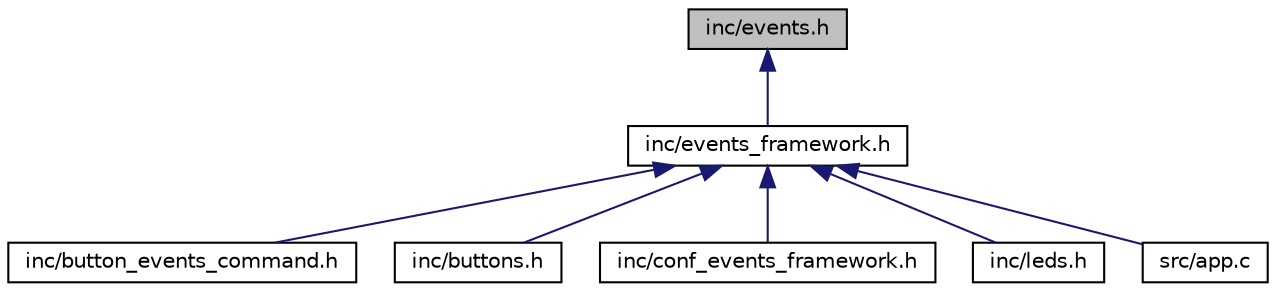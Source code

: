 digraph "inc/events.h"
{
  edge [fontname="Helvetica",fontsize="10",labelfontname="Helvetica",labelfontsize="10"];
  node [fontname="Helvetica",fontsize="10",shape=record];
  Node1 [label="inc/events.h",height=0.2,width=0.4,color="black", fillcolor="grey75", style="filled", fontcolor="black"];
  Node1 -> Node2 [dir="back",color="midnightblue",fontsize="10",style="solid",fontname="Helvetica"];
  Node2 [label="inc/events_framework.h",height=0.2,width=0.4,color="black", fillcolor="white", style="filled",URL="$events__framework_8h.html",tooltip="Manejo del framework de eventos. "];
  Node2 -> Node3 [dir="back",color="midnightblue",fontsize="10",style="solid",fontname="Helvetica"];
  Node3 [label="inc/button_events_command.h",height=0.2,width=0.4,color="black", fillcolor="white", style="filled",URL="$button__events__command_8h.html",tooltip="Manejo del comando de reporte de evento de botones. "];
  Node2 -> Node4 [dir="back",color="midnightblue",fontsize="10",style="solid",fontname="Helvetica"];
  Node4 [label="inc/buttons.h",height=0.2,width=0.4,color="black", fillcolor="white", style="filled",URL="$buttons_8h.html",tooltip="Manejo de los botones. "];
  Node2 -> Node5 [dir="back",color="midnightblue",fontsize="10",style="solid",fontname="Helvetica"];
  Node5 [label="inc/conf_events_framework.h",height=0.2,width=0.4,color="black", fillcolor="white", style="filled",URL="$conf__events__framework_8h.html",tooltip="Configuracion del framework de eventos. "];
  Node2 -> Node6 [dir="back",color="midnightblue",fontsize="10",style="solid",fontname="Helvetica"];
  Node6 [label="inc/leds.h",height=0.2,width=0.4,color="black", fillcolor="white", style="filled",URL="$leds_8h.html",tooltip="Manejo de los leds. "];
  Node2 -> Node7 [dir="back",color="midnightblue",fontsize="10",style="solid",fontname="Helvetica"];
  Node7 [label="src/app.c",height=0.2,width=0.4,color="black", fillcolor="white", style="filled",URL="$app_8c.html",tooltip="Manejo de la aplicacion. "];
}
